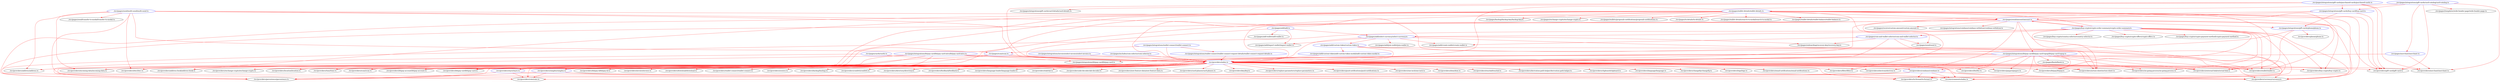 digraph G {
  "./src/providers/index.ts" [ color = "blue" ];
  "./src/providers/persistence/persistence.ts";
  "./src/providers/currency/currency.ts";
  "./src/providers/external-link/external-link.ts";
  "./src/providers/action-sheet/action-sheet.ts";
  "./src/providers/on-going-process/on-going-process.ts";
  "./src/providers/wallet/wallet.ts";
  "./src/providers/bwc/bwc.ts";
  "./src/providers/rate/rate.ts";
  "./src/providers/tx-format/tx-format.ts";
  "./src/providers/gift-card/gift-card.ts";
  "./src/providers/key/key.ts";
  "./src/providers/address/address.ts";
  "./src/providers/replace-parameters/replace-parameters.ts";
  "./src/providers/incoming-data/incoming-data.ts";
  "./src/providers/push-notifications/push-notifications.ts";
  "./src/providers/fee/fee.ts";
  "./src/providers/address-book/address-book.ts";
  "./src/providers/coinbase/coinbase.ts" [ color = "blue" ];
  "./src/providers/paypro/paypro.ts";
  "./src/providers/exchange-crypto/exchange-crypto.ts";
  "./src/providers/one-inch/one-inch.ts";
  "./src/providers/dom/dom.ts";
  "./src/providers/touchid/touchid.ts";
  "./src/providers/derivation-path-helper/derivation-path-helper.ts";
  "./src/providers/bitpay/bitpay.ts";
  "./src/providers/bitpay-card/bitpay-card.ts";
  "./src/providers/clipboard/clipboard.ts";
  "./src/providers/location/location.ts";
  "./src/providers/time/time.ts";
  "./src/providers/language/language.ts";
  "./src/providers/buy-crypto/buy-crypto.ts";
  "./src/providers/simplex/simplex.ts" [ color = "blue" ];
  "./src/providers/changelly/changelly.ts";
  "./src/providers/filter/filter.ts";
  "./src/providers/logs/logs.ts";
  "./src/providers/wyre/wyre.ts" [ color = "blue" ];
  "./src/providers/email-notifications/email-notifications.ts";
  "./src/providers/electron/electron.ts";
  "./src/providers/bitpay-account/bitpay-account.ts";
  "./src/providers/bitpay-id/bitpay-id.ts";
  "./src/providers/invoice/invoice.ts";
  "./src/providers/merchant/merchant.ts";
  "./src/providers/download/download.ts";
  "./src/providers/scan/scan.ts";
  "./src/providers/wallet-connect/wallet-connect.ts";
  "./src/providers/zce/zce.ts";
  "./src/providers/backup/backup.ts";
  "./src/providers/confetti/confetti.ts";
  "./src/providers/directory/directory.ts";
  "./src/providers/feedback/feedback.ts";
  "./src/providers/language-loader/language-loader.ts";
  "./src/providers/tab/tab.ts";
  "./src/providers/abi-decoder/abi-decoder.ts";
  "./src/providers/new-feature-data/new-feature-data.ts";
  "./src/providers/card-phases/card-phases.ts";
  "./src/pages/wallet-details/wallet-details.ts" [ color = "blue" ];
  "./src/pages/send/amount/amount.ts" [ color = "blue" ];
  "./src/environments/index.ts";
  "./src/pages/backup/backup-key/backup-key.ts";
  "./src/pages/exchange-crypto/exchange-crypto.ts";
  "./src/pages/send/send.ts";
  "./src/pages/wallets/proposals-notifications/proposals-notifications.ts";
  "./src/pages/tx-details/tx-details.ts";
  "./src/pages/wallet-details/search-tx-modal/search-tx-modal.ts";
  "./src/pages/wallet-details/wallet-balance/wallet-balance.ts";
  "./src/pages/integrations/bitpay-card/bitpay-card-intro/bitpay-card-intro.ts" [ color = "blue" ];
  "./src/pages/integrations/bitpay-card/bitpay-card.ts";
  "./src/pages/buy-crypto/crypto-order-summary/crypto-order-summary.ts" [ color = "blue" ];
  "./src/pages/add/select-currency/select-currency.ts" [ color = "blue" ];
  "./src/pages/coin-and-wallet-selector/coin-and-wallet-selector.ts" [ color = "blue" ];
  "./src/pages/buy-crypto/country-selector/country-selector.ts";
  "./src/pages/buy-crypto/crypto-offers/crypto-offers.ts";
  "./src/pages/buy-crypto/crypto-payment-method/crypto-payment-method.ts";
  "./src/pages/cards/cards.ts" [ color = "blue" ];
  "./src/pages/integrations/gift-cards/phone/phone.ts" [ color = "blue" ];
  "./src/pages/integrations/bitpay-card/bitpay-card-topup/bitpay-card-topup.ts" [ color = "blue" ];
  "./src/pages/receive/custom-amount/custom-amount.ts";
  "./src/pages/integrations/coinbase/coinbase-withdraw/coinbase-withdraw.ts";
  "./src/pages/add/import-wallet/import-wallet.ts";
  "./src/pages/add/join-wallet/join-wallet.ts";
  "./src/pages/add/create-wallet/create-wallet.ts";
  "./src/pages/onboarding/recovery-key/recovery-key.ts";
  "./src/pages/add/custom-token/custom-token.ts" [ color = "blue" ];
  "./src/pages/finish/finish.ts";
  "./src/providers/phone/phone.ts";
  "./src/pages/scan/scan.ts" [ color = "blue" ];
  "./src/pages/integrations/gift-cards/buy-card/buy-card.ts" [ color = "blue" ];
  "./src/pages/integrations/wallet-connect/wallet-connect.ts" [ color = "blue" ];
  "./src/pages/integrations/wallet-connect/wallet-connect-request-details/wallet-connect-request-details.ts" [ color = "blue" ];
  "./src/pages/integrations/gift-cards/purchased-cards/purchased-cards.ts" [ color = "blue" ];
  "./src/pages/integrations/gift-cards/card-details/card-details.ts";
  "./src/pages/integrations/gift-cards/card-catalog/card-catalog.ts" [ color = "blue" ];
  "./src/pages/merchant/merchant.ts" [ color = "blue" ];
  "./src/pages/templates/wide-header-page/wide-header-page.ts";
  "./src/pages/add/add.ts" [ color = "blue" ];
  "./src/pages/add-wallet/add-wallet.ts";
  "./src/pages/integrations/invoice/select-invoice/select-invoice.ts" [ color = "blue" ];
  "./src/pages/includes/coin-selector/coin-selector.ts" [ color = "blue" ];
  "./src/pages/add/custom-token/add-custom-token-modal/add-custom-token-modal.ts" [ color = "blue" ];
  "./src/pages/send/multi-send/multi-send.ts" [ color = "blue" ];
  "./src/pages/send/transfer-to-modal/transfer-to-modal.ts";
  "./src/providers/index.ts" -> "./src/providers/persistence/persistence.ts" [ color = "red" ];
  "./src/providers/index.ts" -> "./src/providers/currency/currency.ts" [ color = "red" ];
  "./src/providers/index.ts" -> "./src/providers/external-link/external-link.ts" [ color = "red" ];
  "./src/providers/index.ts" -> "./src/providers/action-sheet/action-sheet.ts" [ color = "red" ];
  "./src/providers/index.ts" -> "./src/providers/on-going-process/on-going-process.ts" [ color = "red" ];
  "./src/providers/index.ts" -> "./src/providers/wallet/wallet.ts" [ color = "red" ];
  "./src/providers/index.ts" -> "./src/providers/bwc/bwc.ts" [ color = "red" ];
  "./src/providers/index.ts" -> "./src/providers/rate/rate.ts" [ color = "red" ];
  "./src/providers/index.ts" -> "./src/providers/tx-format/tx-format.ts" [ color = "red" ];
  "./src/providers/index.ts" -> "./src/providers/gift-card/gift-card.ts" [ color = "red" ];
  "./src/providers/index.ts" -> "./src/providers/key/key.ts" [ color = "red" ];
  "./src/providers/index.ts" -> "./src/providers/address/address.ts" [ color = "red" ];
  "./src/providers/index.ts" -> "./src/providers/replace-parameters/replace-parameters.ts" [ color = "red" ];
  "./src/providers/index.ts" -> "./src/providers/incoming-data/incoming-data.ts" [ color = "red" ];
  "./src/providers/index.ts" -> "./src/providers/push-notifications/push-notifications.ts" [ color = "red" ];
  "./src/providers/index.ts" -> "./src/providers/fee/fee.ts" [ color = "red" ];
  "./src/providers/index.ts" -> "./src/providers/address-book/address-book.ts" [ color = "red" ];
  "./src/providers/index.ts" -> "./src/providers/coinbase/coinbase.ts" [ color = "red" ];
  "./src/providers/index.ts" -> "./src/providers/paypro/paypro.ts" [ color = "red" ];
  "./src/providers/index.ts" -> "./src/providers/exchange-crypto/exchange-crypto.ts" [ color = "red" ];
  "./src/providers/index.ts" -> "./src/providers/one-inch/one-inch.ts" [ color = "red" ];
  "./src/providers/index.ts" -> "./src/providers/dom/dom.ts" [ color = "red" ];
  "./src/providers/index.ts" -> "./src/providers/touchid/touchid.ts" [ color = "red" ];
  "./src/providers/index.ts" -> "./src/providers/derivation-path-helper/derivation-path-helper.ts" [ color = "red" ];
  "./src/providers/index.ts" -> "./src/providers/bitpay/bitpay.ts" [ color = "red" ];
  "./src/providers/index.ts" -> "./src/providers/bitpay-card/bitpay-card.ts" [ color = "red" ];
  "./src/providers/index.ts" -> "./src/providers/clipboard/clipboard.ts" [ color = "red" ];
  "./src/providers/index.ts" -> "./src/providers/location/location.ts" [ color = "red" ];
  "./src/providers/index.ts" -> "./src/providers/time/time.ts" [ color = "red" ];
  "./src/providers/index.ts" -> "./src/providers/language/language.ts" [ color = "red" ];
  "./src/providers/index.ts" -> "./src/providers/buy-crypto/buy-crypto.ts" [ color = "red" ];
  "./src/providers/index.ts" -> "./src/providers/simplex/simplex.ts" [ color = "red" ];
  "./src/providers/index.ts" -> "./src/providers/changelly/changelly.ts" [ color = "red" ];
  "./src/providers/index.ts" -> "./src/providers/filter/filter.ts" [ color = "red" ];
  "./src/providers/index.ts" -> "./src/providers/logs/logs.ts" [ color = "red" ];
  "./src/providers/index.ts" -> "./src/providers/wyre/wyre.ts" [ color = "red" ];
  "./src/providers/index.ts" -> "./src/providers/email-notifications/email-notifications.ts" [ color = "red" ];
  "./src/providers/index.ts" -> "./src/providers/electron/electron.ts" [ color = "red" ];
  "./src/providers/index.ts" -> "./src/providers/bitpay-account/bitpay-account.ts" [ color = "red" ];
  "./src/providers/index.ts" -> "./src/providers/bitpay-id/bitpay-id.ts" [ color = "red" ];
  "./src/providers/index.ts" -> "./src/providers/invoice/invoice.ts" [ color = "red" ];
  "./src/providers/index.ts" -> "./src/providers/merchant/merchant.ts" [ color = "red" ];
  "./src/providers/index.ts" -> "./src/providers/download/download.ts" [ color = "red" ];
  "./src/providers/index.ts" -> "./src/providers/scan/scan.ts" [ color = "red" ];
  "./src/providers/index.ts" -> "./src/providers/wallet-connect/wallet-connect.ts" [ color = "red" ];
  "./src/providers/index.ts" -> "./src/providers/zce/zce.ts" [ color = "red" ];
  "./src/providers/index.ts" -> "./src/providers/backup/backup.ts" [ color = "red" ];
  "./src/providers/index.ts" -> "./src/providers/confetti/confetti.ts" [ color = "red" ];
  "./src/providers/index.ts" -> "./src/providers/directory/directory.ts" [ color = "red" ];
  "./src/providers/index.ts" -> "./src/providers/feedback/feedback.ts" [ color = "red" ];
  "./src/providers/index.ts" -> "./src/providers/language-loader/language-loader.ts" [ color = "red" ];
  "./src/providers/index.ts" -> "./src/providers/tab/tab.ts" [ color = "red" ];
  "./src/providers/index.ts" -> "./src/providers/abi-decoder/abi-decoder.ts" [ color = "red" ];
  "./src/providers/index.ts" -> "./src/providers/new-feature-data/new-feature-data.ts" [ color = "red" ];
  "./src/providers/index.ts" -> "./src/providers/card-phases/card-phases.ts" [ color = "red" ];
  "./src/pages/wallet-details/wallet-details.ts" -> "./src/providers/persistence/persistence.ts" [ color = "red" ];
  "./src/pages/wallet-details/wallet-details.ts" -> "./src/providers/currency/currency.ts" [ color = "red" ];
  "./src/pages/wallet-details/wallet-details.ts" -> "./src/providers/external-link/external-link.ts" [ color = "red" ];
  "./src/pages/wallet-details/wallet-details.ts" -> "./src/providers/index.ts" [ color = "red" ];
  "./src/pages/wallet-details/wallet-details.ts" -> "./src/providers/wallet/wallet.ts" [ color = "red" ];
  "./src/pages/wallet-details/wallet-details.ts" -> "./src/providers/gift-card/gift-card.ts" [ color = "red" ];
  "./src/pages/wallet-details/wallet-details.ts" -> "./src/pages/send/amount/amount.ts" [ color = "red" ];
  "./src/pages/wallet-details/wallet-details.ts" -> "./src/providers/address-book/address-book.ts" [ color = "red" ];
  "./src/pages/wallet-details/wallet-details.ts" -> "./src/environments/index.ts" [ color = "red" ];
  "./src/pages/wallet-details/wallet-details.ts" -> "./src/providers/exchange-crypto/exchange-crypto.ts" [ color = "red" ];
  "./src/pages/wallet-details/wallet-details.ts" -> "./src/providers/location/location.ts" [ color = "red" ];
  "./src/pages/wallet-details/wallet-details.ts" -> "./src/providers/time/time.ts" [ color = "red" ];
  "./src/pages/wallet-details/wallet-details.ts" -> "./src/providers/buy-crypto/buy-crypto.ts" [ color = "red" ];
  "./src/pages/wallet-details/wallet-details.ts" -> "./src/pages/backup/backup-key/backup-key.ts" [ color = "red" ];
  "./src/pages/wallet-details/wallet-details.ts" -> "./src/pages/exchange-crypto/exchange-crypto.ts" [ color = "red" ];
  "./src/pages/wallet-details/wallet-details.ts" -> "./src/pages/send/send.ts" [ color = "red" ];
  "./src/pages/wallet-details/wallet-details.ts" -> "./src/pages/wallets/proposals-notifications/proposals-notifications.ts" [ color = "red" ];
  "./src/pages/wallet-details/wallet-details.ts" -> "./src/pages/tx-details/tx-details.ts" [ color = "red" ];
  "./src/pages/wallet-details/wallet-details.ts" -> "./src/pages/wallet-details/search-tx-modal/search-tx-modal.ts" [ color = "red" ];
  "./src/pages/wallet-details/wallet-details.ts" -> "./src/pages/wallet-details/wallet-balance/wallet-balance.ts" [ color = "red" ];
  "./src/providers/coinbase/coinbase.ts" -> "./src/providers/persistence/persistence.ts" [ color = "red" ];
  "./src/providers/coinbase/coinbase.ts" -> "./src/providers/currency/currency.ts" [ color = "red" ];
  "./src/providers/coinbase/coinbase.ts" -> "./src/providers/rate/rate.ts" [ color = "red" ];
  "./src/providers/coinbase/coinbase.ts" -> "./src/providers/tx-format/tx-format.ts" [ color = "red" ];
  "./src/providers/coinbase/coinbase.ts" -> "./src/environments/index.ts" [ color = "red" ];
  "./src/providers/simplex/simplex.ts" -> "./src/providers/persistence/persistence.ts" [ color = "red" ];
  "./src/providers/simplex/simplex.ts" -> "./src/providers/currency/currency.ts" [ color = "red" ];
  "./src/providers/simplex/simplex.ts" -> "./src/providers/rate/rate.ts" [ color = "red" ];
  "./src/providers/simplex/simplex.ts" -> "./src/environments/index.ts" [ color = "red" ];
  "./src/providers/wyre/wyre.ts" -> "./src/providers/persistence/persistence.ts" [ color = "red" ];
  "./src/providers/wyre/wyre.ts" -> "./src/providers/rate/rate.ts" [ color = "red" ];
  "./src/providers/wyre/wyre.ts" -> "./src/environments/index.ts" [ color = "red" ];
  "./src/pages/integrations/bitpay-card/bitpay-card-intro/bitpay-card-intro.ts" -> "./src/providers/persistence/persistence.ts" [ color = "red" ];
  "./src/pages/integrations/bitpay-card/bitpay-card-intro/bitpay-card-intro.ts" -> "./src/providers/external-link/external-link.ts" [ color = "red" ];
  "./src/pages/integrations/bitpay-card/bitpay-card-intro/bitpay-card-intro.ts" -> "./src/providers/index.ts" [ color = "red" ];
  "./src/pages/integrations/bitpay-card/bitpay-card-intro/bitpay-card-intro.ts" -> "./src/providers/bitpay-card/bitpay-card.ts" [ color = "red" ];
  "./src/pages/integrations/bitpay-card/bitpay-card-intro/bitpay-card-intro.ts" -> "./src/providers/bitpay-account/bitpay-account.ts" [ color = "red" ];
  "./src/pages/integrations/bitpay-card/bitpay-card-intro/bitpay-card-intro.ts" -> "./src/providers/scan/scan.ts" [ color = "red" ];
  "./src/pages/integrations/bitpay-card/bitpay-card-intro/bitpay-card-intro.ts" -> "./src/pages/integrations/bitpay-card/bitpay-card.ts" [ color = "red" ];
  "./src/pages/buy-crypto/crypto-order-summary/crypto-order-summary.ts" -> "./src/providers/persistence/persistence.ts" [ color = "red" ];
  "./src/pages/buy-crypto/crypto-order-summary/crypto-order-summary.ts" -> "./src/providers/currency/currency.ts" [ color = "red" ];
  "./src/pages/buy-crypto/crypto-order-summary/crypto-order-summary.ts" -> "./src/providers/action-sheet/action-sheet.ts" [ color = "red" ];
  "./src/pages/buy-crypto/crypto-order-summary/crypto-order-summary.ts" -> "./src/providers/on-going-process/on-going-process.ts" [ color = "red" ];
  "./src/pages/buy-crypto/crypto-order-summary/crypto-order-summary.ts" -> "./src/providers/wallet/wallet.ts" [ color = "red" ];
  "./src/pages/buy-crypto/crypto-order-summary/crypto-order-summary.ts" -> "./src/pages/send/amount/amount.ts" [ color = "red" ];
  "./src/pages/buy-crypto/crypto-order-summary/crypto-order-summary.ts" -> "./src/pages/wallet-details/wallet-details.ts" [ color = "red" ];
  "./src/pages/buy-crypto/crypto-order-summary/crypto-order-summary.ts" -> "./src/environments/index.ts" [ color = "red" ];
  "./src/pages/buy-crypto/crypto-order-summary/crypto-order-summary.ts" -> "./src/providers/bitpay/bitpay.ts" [ color = "red" ];
  "./src/pages/buy-crypto/crypto-order-summary/crypto-order-summary.ts" -> "./src/pages/add/select-currency/select-currency.ts" [ color = "red" ];
  "./src/pages/buy-crypto/crypto-order-summary/crypto-order-summary.ts" -> "./src/providers/buy-crypto/buy-crypto.ts" [ color = "red" ];
  "./src/pages/buy-crypto/crypto-order-summary/crypto-order-summary.ts" -> "./src/pages/coin-and-wallet-selector/coin-and-wallet-selector.ts" [ color = "red" ];
  "./src/pages/buy-crypto/crypto-order-summary/crypto-order-summary.ts" -> "./src/pages/buy-crypto/country-selector/country-selector.ts" [ color = "red" ];
  "./src/pages/buy-crypto/crypto-order-summary/crypto-order-summary.ts" -> "./src/pages/buy-crypto/crypto-offers/crypto-offers.ts" [ color = "red" ];
  "./src/pages/buy-crypto/crypto-order-summary/crypto-order-summary.ts" -> "./src/pages/buy-crypto/crypto-payment-method/crypto-payment-method.ts" [ color = "red" ];
  "./src/pages/cards/cards.ts" -> "./src/providers/persistence/persistence.ts" [ color = "red" ];
  "./src/pages/cards/cards.ts" -> "./src/providers/index.ts" [ color = "red" ];
  "./src/pages/send/amount/amount.ts" -> "./src/providers/currency/currency.ts" [ color = "red" ];
  "./src/pages/send/amount/amount.ts" -> "./src/providers/index.ts" [ color = "red" ];
  "./src/pages/send/amount/amount.ts" -> "./src/providers/rate/rate.ts" [ color = "red" ];
  "./src/pages/send/amount/amount.ts" -> "./src/providers/tx-format/tx-format.ts" [ color = "red" ];
  "./src/pages/send/amount/amount.ts" -> "./src/providers/gift-card/gift-card.ts" [ color = "red" ];
  "./src/pages/send/amount/amount.ts" -> "./src/providers/simplex/simplex.ts" [ color = "red" ];
  "./src/pages/send/amount/amount.ts" -> "./src/providers/filter/filter.ts" [ color = "red" ];
  "./src/pages/send/amount/amount.ts" -> "./src/providers/electron/electron.ts" [ color = "red" ];
  "./src/pages/send/amount/amount.ts" -> "./src/pages/buy-crypto/crypto-order-summary/crypto-order-summary.ts" [ color = "red" ];
  "./src/pages/send/amount/amount.ts" -> "./src/pages/integrations/gift-cards/phone/phone.ts" [ color = "red" ];
  "./src/pages/send/amount/amount.ts" -> "./src/pages/integrations/bitpay-card/bitpay-card-topup/bitpay-card-topup.ts" [ color = "red" ];
  "./src/pages/send/amount/amount.ts" -> "./src/pages/receive/custom-amount/custom-amount.ts" [ color = "red" ];
  "./src/pages/send/amount/amount.ts" -> "./src/pages/integrations/coinbase/coinbase-withdraw/coinbase-withdraw.ts" [ color = "red" ];
  "./src/pages/add/select-currency/select-currency.ts" -> "./src/providers/currency/currency.ts" [ color = "red" ];
  "./src/pages/add/select-currency/select-currency.ts" -> "./src/providers/index.ts" [ color = "red" ];
  "./src/pages/add/select-currency/select-currency.ts" -> "./src/pages/add/import-wallet/import-wallet.ts" [ color = "red" ];
  "./src/pages/add/select-currency/select-currency.ts" -> "./src/pages/add/join-wallet/join-wallet.ts" [ color = "red" ];
  "./src/pages/add/select-currency/select-currency.ts" -> "./src/pages/add/create-wallet/create-wallet.ts" [ color = "red" ];
  "./src/pages/add/select-currency/select-currency.ts" -> "./src/pages/onboarding/recovery-key/recovery-key.ts" [ color = "red" ];
  "./src/pages/add/select-currency/select-currency.ts" -> "./src/pages/add/custom-token/custom-token.ts" [ color = "red" ];
  "./src/pages/integrations/bitpay-card/bitpay-card-topup/bitpay-card-topup.ts" -> "./src/providers/currency/currency.ts" [ color = "red" ];
  "./src/pages/integrations/bitpay-card/bitpay-card-topup/bitpay-card-topup.ts" -> "./src/providers/external-link/external-link.ts" [ color = "red" ];
  "./src/pages/integrations/bitpay-card/bitpay-card-topup/bitpay-card-topup.ts" -> "./src/providers/index.ts" [ color = "red" ];
  "./src/pages/integrations/bitpay-card/bitpay-card-topup/bitpay-card-topup.ts" -> "./src/providers/action-sheet/action-sheet.ts" [ color = "red" ];
  "./src/pages/integrations/bitpay-card/bitpay-card-topup/bitpay-card-topup.ts" -> "./src/providers/on-going-process/on-going-process.ts" [ color = "red" ];
  "./src/pages/integrations/bitpay-card/bitpay-card-topup/bitpay-card-topup.ts" -> "./src/providers/wallet/wallet.ts" [ color = "red" ];
  "./src/pages/integrations/bitpay-card/bitpay-card-topup/bitpay-card-topup.ts" -> "./src/providers/bwc/bwc.ts" [ color = "red" ];
  "./src/pages/integrations/bitpay-card/bitpay-card-topup/bitpay-card-topup.ts" -> "./src/providers/tx-format/tx-format.ts" [ color = "red" ];
  "./src/pages/integrations/bitpay-card/bitpay-card-topup/bitpay-card-topup.ts" -> "./src/pages/finish/finish.ts" [ color = "red" ];
  "./src/pages/integrations/bitpay-card/bitpay-card-topup/bitpay-card-topup.ts" -> "./src/providers/fee/fee.ts" [ color = "red" ];
  "./src/pages/integrations/bitpay-card/bitpay-card-topup/bitpay-card-topup.ts" -> "./src/providers/coinbase/coinbase.ts" [ color = "red" ];
  "./src/pages/integrations/bitpay-card/bitpay-card-topup/bitpay-card-topup.ts" -> "./src/providers/paypro/paypro.ts" [ color = "red" ];
  "./src/pages/integrations/bitpay-card/bitpay-card-topup/bitpay-card-topup.ts" -> "./src/providers/bitpay/bitpay.ts" [ color = "red" ];
  "./src/pages/integrations/bitpay-card/bitpay-card-topup/bitpay-card-topup.ts" -> "./src/providers/bitpay-card/bitpay-card.ts" [ color = "red" ];
  "./src/pages/integrations/bitpay-card/bitpay-card-topup/bitpay-card-topup.ts" -> "./src/pages/integrations/bitpay-card/bitpay-card.ts" [ color = "red" ];
  "./src/pages/integrations/gift-cards/phone/phone.ts" -> "./src/providers/external-link/external-link.ts" [ color = "red" ];
  "./src/pages/integrations/gift-cards/phone/phone.ts" -> "./src/providers/index.ts" [ color = "red" ];
  "./src/pages/integrations/gift-cards/phone/phone.ts" -> "./src/providers/phone/phone.ts" [ color = "red" ];
  "./src/pages/scan/scan.ts" -> "./src/providers/index.ts" [ color = "red" ];
  "./src/pages/scan/scan.ts" -> "./src/providers/incoming-data/incoming-data.ts" [ color = "red" ];
  "./src/pages/scan/scan.ts" -> "./src/environments/index.ts" [ color = "red" ];
  "./src/pages/scan/scan.ts" -> "./src/providers/scan/scan.ts" [ color = "red" ];
  "./src/pages/integrations/gift-cards/buy-card/buy-card.ts" -> "./src/providers/index.ts" [ color = "red" ];
  "./src/pages/integrations/gift-cards/buy-card/buy-card.ts" -> "./src/providers/gift-card/gift-card.ts" [ color = "red" ];
  "./src/pages/integrations/gift-cards/buy-card/buy-card.ts" -> "./src/pages/send/amount/amount.ts" [ color = "red" ];
  "./src/pages/integrations/gift-cards/buy-card/buy-card.ts" -> "./src/pages/integrations/gift-cards/phone/phone.ts" [ color = "red" ];
  "./src/pages/integrations/wallet-connect/wallet-connect.ts" -> "./src/providers/index.ts" [ color = "red" ];
  "./src/pages/integrations/wallet-connect/wallet-connect.ts" -> "./src/pages/scan/scan.ts" [ color = "red" ];
  "./src/pages/integrations/wallet-connect/wallet-connect.ts" -> "./src/pages/integrations/wallet-connect/wallet-connect-request-details/wallet-connect-request-details.ts" [ color = "red" ];
  "./src/pages/coin-and-wallet-selector/coin-and-wallet-selector.ts" -> "./src/providers/index.ts" [ color = "red" ];
  "./src/pages/coin-and-wallet-selector/coin-and-wallet-selector.ts" -> "./src/environments/index.ts" [ color = "red" ];
  "./src/pages/coin-and-wallet-selector/coin-and-wallet-selector.ts" -> "./src/pages/add/create-wallet/create-wallet.ts" [ color = "red" ];
  "./src/pages/coin-and-wallet-selector/coin-and-wallet-selector.ts" -> "./src/pages/onboarding/recovery-key/recovery-key.ts" [ color = "red" ];
  "./src/pages/coin-and-wallet-selector/coin-and-wallet-selector.ts" -> "./src/pages/send/send.ts" [ color = "red" ];
  "./src/pages/integrations/gift-cards/purchased-cards/purchased-cards.ts" -> "./src/providers/index.ts" [ color = "red" ];
  "./src/pages/integrations/gift-cards/purchased-cards/purchased-cards.ts" -> "./src/providers/gift-card/gift-card.ts" [ color = "red" ];
  "./src/pages/integrations/gift-cards/purchased-cards/purchased-cards.ts" -> "./src/pages/integrations/gift-cards/buy-card/buy-card.ts" [ color = "red" ];
  "./src/pages/integrations/gift-cards/purchased-cards/purchased-cards.ts" -> "./src/providers/merchant/merchant.ts" [ color = "red" ];
  "./src/pages/integrations/gift-cards/purchased-cards/purchased-cards.ts" -> "./src/pages/integrations/gift-cards/card-details/card-details.ts" [ color = "red" ];
  "./src/pages/integrations/gift-cards/card-catalog/card-catalog.ts" -> "./src/providers/index.ts" [ color = "red" ];
  "./src/pages/integrations/gift-cards/card-catalog/card-catalog.ts" -> "./src/providers/gift-card/gift-card.ts" [ color = "red" ];
  "./src/pages/integrations/gift-cards/card-catalog/card-catalog.ts" -> "./src/pages/integrations/gift-cards/buy-card/buy-card.ts" [ color = "red" ];
  "./src/pages/integrations/gift-cards/card-catalog/card-catalog.ts" -> "./src/providers/merchant/merchant.ts" [ color = "red" ];
  "./src/pages/integrations/gift-cards/card-catalog/card-catalog.ts" -> "./src/pages/merchant/merchant.ts" [ color = "red" ];
  "./src/pages/integrations/gift-cards/card-catalog/card-catalog.ts" -> "./src/pages/templates/wide-header-page/wide-header-page.ts" [ color = "red" ];
  "./src/pages/add/add.ts" -> "./src/providers/index.ts" [ color = "red" ];
  "./src/pages/add/add.ts" -> "./src/pages/add/import-wallet/import-wallet.ts" [ color = "red" ];
  "./src/pages/add/add.ts" -> "./src/pages/add/select-currency/select-currency.ts" [ color = "red" ];
  "./src/pages/add/add.ts" -> "./src/pages/add-wallet/add-wallet.ts" [ color = "red" ];
  "./src/pages/integrations/invoice/select-invoice/select-invoice.ts" -> "./src/providers/index.ts" [ color = "red" ];
  "./src/pages/integrations/wallet-connect/wallet-connect-request-details/wallet-connect-request-details.ts" -> "./src/providers/index.ts" [ color = "red" ];
  "./src/pages/includes/coin-selector/coin-selector.ts" -> "./src/providers/index.ts" [ color = "red" ];
  "./src/pages/add/custom-token/custom-token.ts" -> "./src/providers/index.ts" [ color = "red" ];
  "./src/pages/add/custom-token/custom-token.ts" -> "./src/providers/action-sheet/action-sheet.ts" [ color = "red" ];
  "./src/pages/add/custom-token/custom-token.ts" -> "./src/providers/wallet/wallet.ts" [ color = "red" ];
  "./src/pages/add/custom-token/custom-token.ts" -> "./src/pages/add/custom-token/add-custom-token-modal/add-custom-token-modal.ts" [ color = "red" ];
  "./src/pages/add/custom-token/add-custom-token-modal/add-custom-token-modal.ts" -> "./src/providers/index.ts" [ color = "red" ];
  "./src/pages/send/multi-send/multi-send.ts" -> "./src/providers/index.ts" [ color = "red" ];
  "./src/pages/send/multi-send/multi-send.ts" -> "./src/providers/action-sheet/action-sheet.ts" [ color = "red" ];
  "./src/pages/send/multi-send/multi-send.ts" -> "./src/providers/bwc/bwc.ts" [ color = "red" ];
  "./src/pages/send/multi-send/multi-send.ts" -> "./src/providers/tx-format/tx-format.ts" [ color = "red" ];
  "./src/pages/send/multi-send/multi-send.ts" -> "./src/pages/send/amount/amount.ts" [ color = "red" ];
  "./src/pages/send/multi-send/multi-send.ts" -> "./src/pages/scan/scan.ts" [ color = "red" ];
  "./src/pages/send/multi-send/multi-send.ts" -> "./src/providers/address/address.ts" [ color = "red" ];
  "./src/pages/send/multi-send/multi-send.ts" -> "./src/providers/incoming-data/incoming-data.ts" [ color = "red" ];
  "./src/pages/send/multi-send/multi-send.ts" -> "./src/pages/send/transfer-to-modal/transfer-to-modal.ts" [ color = "red" ];
  "./src/pages/merchant/merchant.ts" -> "./src/providers/index.ts" [ color = "red" ];
  "./src/pages/merchant/merchant.ts" -> "./src/providers/merchant/merchant.ts" [ color = "red" ];
}
